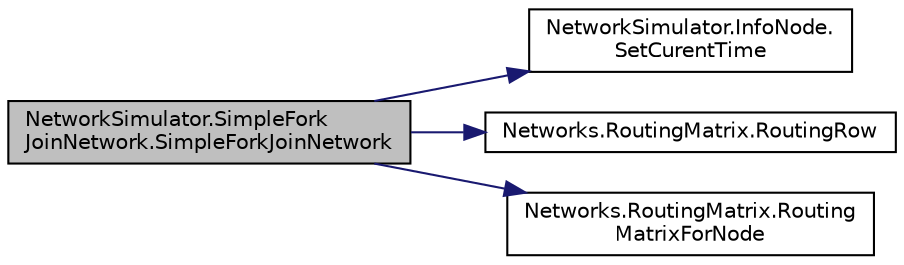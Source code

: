 digraph "NetworkSimulator.SimpleForkJoinNetwork.SimpleForkJoinNetwork"
{
  edge [fontname="Helvetica",fontsize="10",labelfontname="Helvetica",labelfontsize="10"];
  node [fontname="Helvetica",fontsize="10",shape=record];
  rankdir="LR";
  Node1 [label="NetworkSimulator.SimpleFork\lJoinNetwork.SimpleForkJoinNetwork",height=0.2,width=0.4,color="black", fillcolor="grey75", style="filled", fontcolor="black"];
  Node1 -> Node2 [color="midnightblue",fontsize="10",style="solid",fontname="Helvetica"];
  Node2 [label="NetworkSimulator.InfoNode.\lSetCurentTime",height=0.2,width=0.4,color="black", fillcolor="white", style="filled",URL="$class_network_simulator_1_1_info_node.html#a99e3644d53d9feba5a9381f3a9912eec",tooltip="Задает текущее время "];
  Node1 -> Node3 [color="midnightblue",fontsize="10",style="solid",fontname="Helvetica"];
  Node3 [label="Networks.RoutingMatrix.RoutingRow",height=0.2,width=0.4,color="black", fillcolor="white", style="filled",URL="$class_networks_1_1_routing_matrix.html#aab9c76332f67bd201100fcaaaf6a0664",tooltip="Строка k-матрицы передачи "];
  Node1 -> Node4 [color="midnightblue",fontsize="10",style="solid",fontname="Helvetica"];
  Node4 [label="Networks.RoutingMatrix.Routing\lMatrixForNode",height=0.2,width=0.4,color="black", fillcolor="white", style="filled",URL="$class_networks_1_1_routing_matrix.html#ace46d04d815320a6ed922f273d06f946",tooltip="Маршрутная матрица для фиксированного узла "];
}
